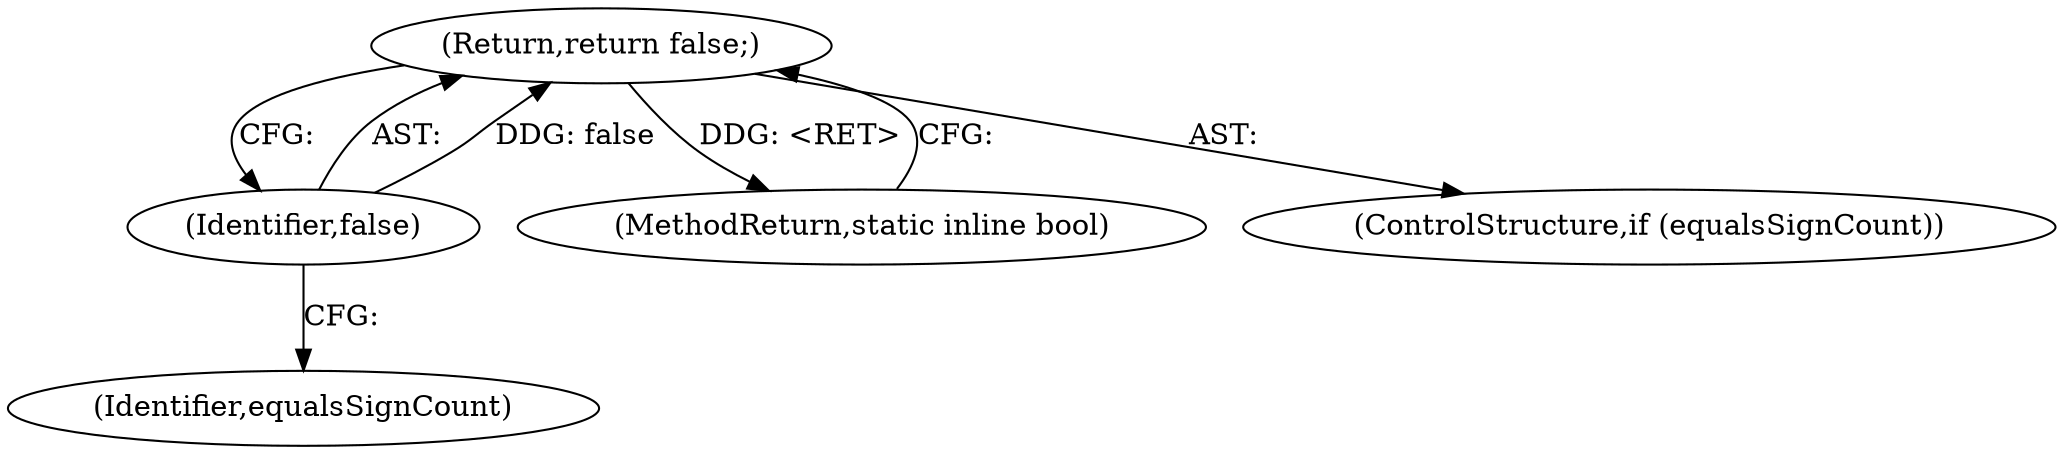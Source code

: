 digraph "1_Chrome_91b27188b728e90c651c55a985d23ad0c26eb662@del" {
"1000193" [label="(Return,return false;)"];
"1000194" [label="(Identifier,false)"];
"1000410" [label="(MethodReturn,static inline bool)"];
"1000194" [label="(Identifier,false)"];
"1000191" [label="(ControlStructure,if (equalsSignCount))"];
"1000192" [label="(Identifier,equalsSignCount)"];
"1000193" [label="(Return,return false;)"];
"1000193" -> "1000191"  [label="AST: "];
"1000193" -> "1000194"  [label="CFG: "];
"1000194" -> "1000193"  [label="AST: "];
"1000410" -> "1000193"  [label="CFG: "];
"1000193" -> "1000410"  [label="DDG: <RET>"];
"1000194" -> "1000193"  [label="DDG: false"];
"1000194" -> "1000192"  [label="CFG: "];
}
